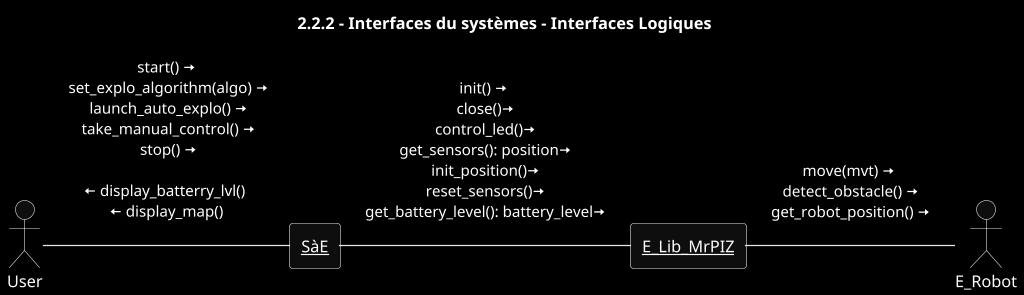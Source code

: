 @startuml
title 2.2.2 - Interfaces du systèmes - Interfaces Logiques
skinparam shadowing false
skinparam monochrome reverse
scale 1024*768
actor User as U
actor E_Robot as P

rectangle "<u>SàE</u>" as S{
}
rectangle "<u>E_Lib_MrPIZ</u>" as L{
}


U -right- S : start() <&arrow-right>\n set_explo_algorithm(algo) <&arrow-right>\n launch_auto_explo() <&arrow-right>\n take_manual_control() <&arrow-right>\n stop() <&arrow-right>\n \n<&arrow-left> display_batterry_lvl() \n <&arrow-left> display_map() \n
S-right-L : init() <&arrow-right> \n close()<&arrow-right> \n control_led()<&arrow-right> \n get_sensors(): position<&arrow-right> \n init_position()<&arrow-right> \n reset_sensors()<&arrow-right> \n get_battery_level(): battery_level<&arrow-right> \n
L-right-P : move(mvt) <&arrow-right> \n detect_obstacle() <&arrow-right> \n get_robot_position() <&arrow-right> \n
@enduml